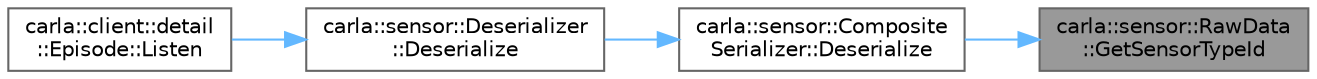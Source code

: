 digraph "carla::sensor::RawData::GetSensorTypeId"
{
 // INTERACTIVE_SVG=YES
 // LATEX_PDF_SIZE
  bgcolor="transparent";
  edge [fontname=Helvetica,fontsize=10,labelfontname=Helvetica,labelfontsize=10];
  node [fontname=Helvetica,fontsize=10,shape=box,height=0.2,width=0.4];
  rankdir="RL";
  Node1 [id="Node000001",label="carla::sensor::RawData\l::GetSensorTypeId",height=0.2,width=0.4,color="gray40", fillcolor="grey60", style="filled", fontcolor="black",tooltip="Type-id of the sensor that generated the data."];
  Node1 -> Node2 [id="edge1_Node000001_Node000002",dir="back",color="steelblue1",style="solid",tooltip=" "];
  Node2 [id="Node000002",label="carla::sensor::Composite\lSerializer::Deserialize",height=0.2,width=0.4,color="grey40", fillcolor="white", style="filled",URL="$d3/d81/classcarla_1_1sensor_1_1CompositeSerializer.html#ac3830f23f11eb475290d6dfb00b4ebf1",tooltip="Deserializes a Buffer by calling the \"Deserialize\" function of the serializer that generated the Buff..."];
  Node2 -> Node3 [id="edge2_Node000002_Node000003",dir="back",color="steelblue1",style="solid",tooltip=" "];
  Node3 [id="Node000003",label="carla::sensor::Deserializer\l::Deserialize",height=0.2,width=0.4,color="grey40", fillcolor="white", style="filled",URL="$d5/d46/classcarla_1_1sensor_1_1Deserializer.html#a718d97708b670faeba94b6cd4bd0a350",tooltip=" "];
  Node3 -> Node4 [id="edge3_Node000003_Node000004",dir="back",color="steelblue1",style="solid",tooltip=" "];
  Node4 [id="Node000004",label="carla::client::detail\l::Episode::Listen",height=0.2,width=0.4,color="grey40", fillcolor="white", style="filled",URL="$d1/db6/classcarla_1_1client_1_1detail_1_1Episode.html#afa2c9d4a111adf6575e39980cfc4b8c3",tooltip=" "];
}
